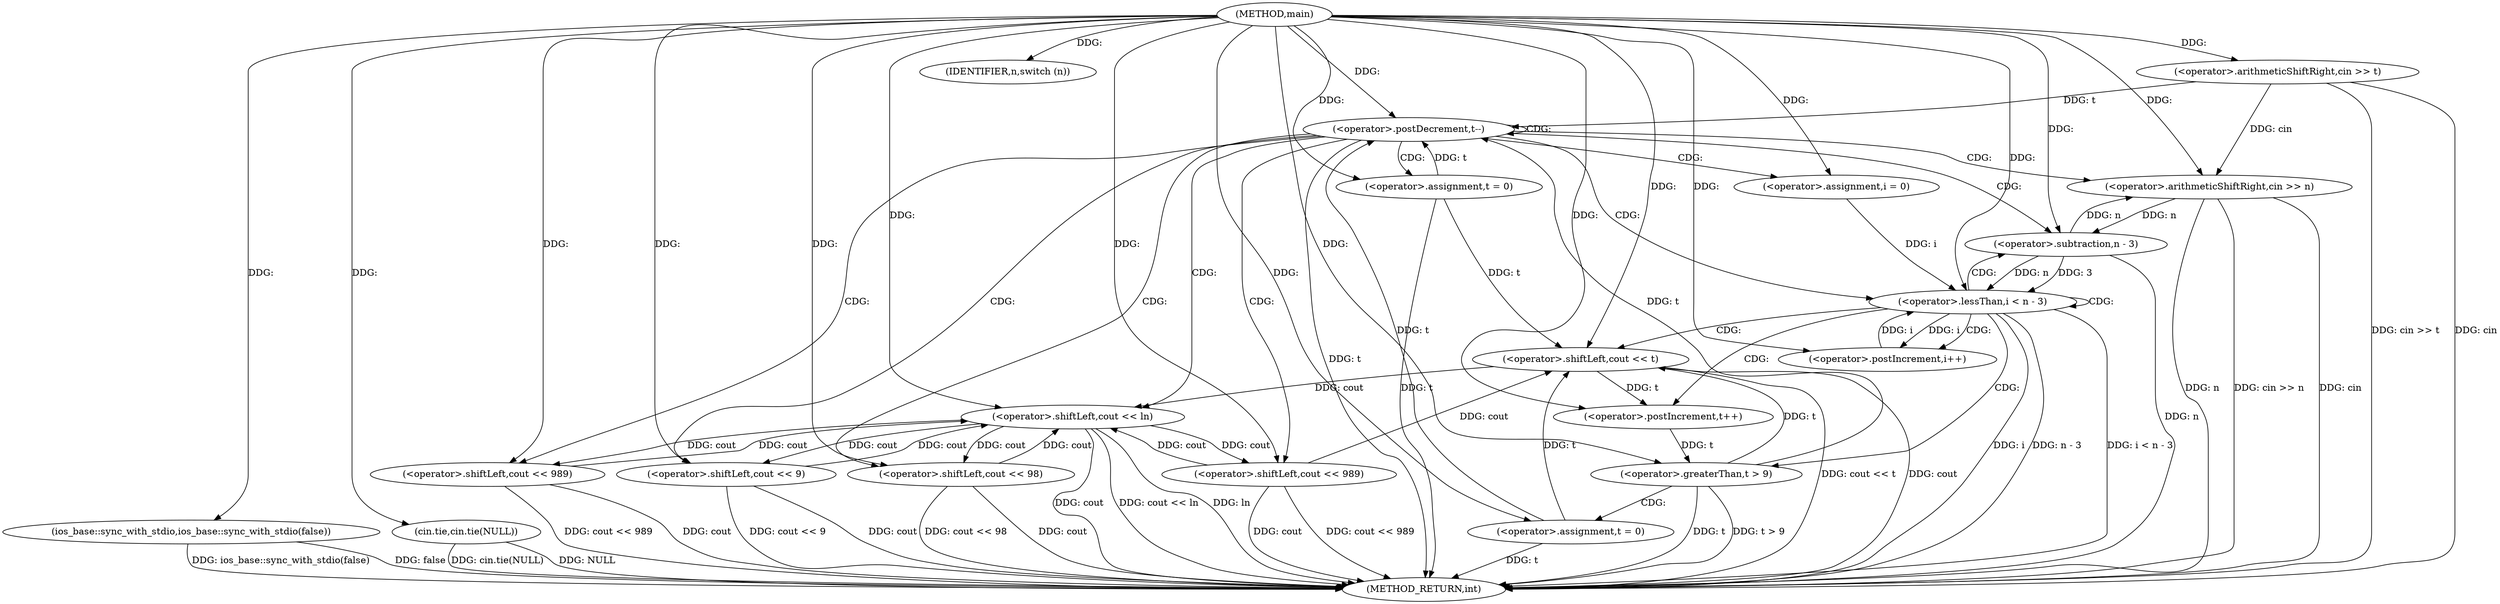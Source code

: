digraph "main" {  
"1000101" [label = "(METHOD,main)" ]
"1000174" [label = "(METHOD_RETURN,int)" ]
"1000103" [label = "(ios_base::sync_with_stdio,ios_base::sync_with_stdio(false))" ]
"1000105" [label = "(cin.tie,cin.tie(NULL))" ]
"1000108" [label = "(<operator>.arithmeticShiftRight,cin >> t)" ]
"1000112" [label = "(<operator>.postDecrement,t--)" ]
"1000116" [label = "(<operator>.arithmeticShiftRight,cin >> n)" ]
"1000171" [label = "(<operator>.shiftLeft,cout << ln)" ]
"1000120" [label = "(IDENTIFIER,n,switch (n))" ]
"1000123" [label = "(<operator>.shiftLeft,cout << 9)" ]
"1000128" [label = "(<operator>.shiftLeft,cout << 98)" ]
"1000133" [label = "(<operator>.shiftLeft,cout << 989)" ]
"1000138" [label = "(<operator>.shiftLeft,cout << 989)" ]
"1000142" [label = "(<operator>.assignment,t = 0)" ]
"1000147" [label = "(<operator>.assignment,i = 0)" ]
"1000150" [label = "(<operator>.lessThan,i < n - 3)" ]
"1000155" [label = "(<operator>.postIncrement,i++)" ]
"1000158" [label = "(<operator>.shiftLeft,cout << t)" ]
"1000161" [label = "(<operator>.postIncrement,t++)" ]
"1000152" [label = "(<operator>.subtraction,n - 3)" ]
"1000164" [label = "(<operator>.greaterThan,t > 9)" ]
"1000167" [label = "(<operator>.assignment,t = 0)" ]
  "1000103" -> "1000174"  [ label = "DDG: ios_base::sync_with_stdio(false)"] 
  "1000105" -> "1000174"  [ label = "DDG: cin.tie(NULL)"] 
  "1000108" -> "1000174"  [ label = "DDG: cin"] 
  "1000108" -> "1000174"  [ label = "DDG: cin >> t"] 
  "1000112" -> "1000174"  [ label = "DDG: t"] 
  "1000116" -> "1000174"  [ label = "DDG: cin"] 
  "1000116" -> "1000174"  [ label = "DDG: n"] 
  "1000116" -> "1000174"  [ label = "DDG: cin >> n"] 
  "1000138" -> "1000174"  [ label = "DDG: cout"] 
  "1000138" -> "1000174"  [ label = "DDG: cout << 989"] 
  "1000142" -> "1000174"  [ label = "DDG: t"] 
  "1000150" -> "1000174"  [ label = "DDG: i"] 
  "1000152" -> "1000174"  [ label = "DDG: n"] 
  "1000150" -> "1000174"  [ label = "DDG: n - 3"] 
  "1000150" -> "1000174"  [ label = "DDG: i < n - 3"] 
  "1000158" -> "1000174"  [ label = "DDG: cout"] 
  "1000158" -> "1000174"  [ label = "DDG: cout << t"] 
  "1000164" -> "1000174"  [ label = "DDG: t"] 
  "1000164" -> "1000174"  [ label = "DDG: t > 9"] 
  "1000167" -> "1000174"  [ label = "DDG: t"] 
  "1000133" -> "1000174"  [ label = "DDG: cout"] 
  "1000133" -> "1000174"  [ label = "DDG: cout << 989"] 
  "1000128" -> "1000174"  [ label = "DDG: cout"] 
  "1000128" -> "1000174"  [ label = "DDG: cout << 98"] 
  "1000123" -> "1000174"  [ label = "DDG: cout"] 
  "1000123" -> "1000174"  [ label = "DDG: cout << 9"] 
  "1000171" -> "1000174"  [ label = "DDG: cout"] 
  "1000171" -> "1000174"  [ label = "DDG: cout << ln"] 
  "1000103" -> "1000174"  [ label = "DDG: false"] 
  "1000105" -> "1000174"  [ label = "DDG: NULL"] 
  "1000171" -> "1000174"  [ label = "DDG: ln"] 
  "1000101" -> "1000103"  [ label = "DDG: "] 
  "1000101" -> "1000105"  [ label = "DDG: "] 
  "1000101" -> "1000108"  [ label = "DDG: "] 
  "1000108" -> "1000112"  [ label = "DDG: t"] 
  "1000142" -> "1000112"  [ label = "DDG: t"] 
  "1000164" -> "1000112"  [ label = "DDG: t"] 
  "1000167" -> "1000112"  [ label = "DDG: t"] 
  "1000101" -> "1000112"  [ label = "DDG: "] 
  "1000108" -> "1000116"  [ label = "DDG: cin"] 
  "1000101" -> "1000116"  [ label = "DDG: "] 
  "1000152" -> "1000116"  [ label = "DDG: n"] 
  "1000101" -> "1000120"  [ label = "DDG: "] 
  "1000138" -> "1000171"  [ label = "DDG: cout"] 
  "1000158" -> "1000171"  [ label = "DDG: cout"] 
  "1000133" -> "1000171"  [ label = "DDG: cout"] 
  "1000128" -> "1000171"  [ label = "DDG: cout"] 
  "1000123" -> "1000171"  [ label = "DDG: cout"] 
  "1000101" -> "1000171"  [ label = "DDG: "] 
  "1000101" -> "1000142"  [ label = "DDG: "] 
  "1000171" -> "1000123"  [ label = "DDG: cout"] 
  "1000101" -> "1000123"  [ label = "DDG: "] 
  "1000171" -> "1000128"  [ label = "DDG: cout"] 
  "1000101" -> "1000128"  [ label = "DDG: "] 
  "1000171" -> "1000133"  [ label = "DDG: cout"] 
  "1000101" -> "1000133"  [ label = "DDG: "] 
  "1000171" -> "1000138"  [ label = "DDG: cout"] 
  "1000101" -> "1000138"  [ label = "DDG: "] 
  "1000101" -> "1000147"  [ label = "DDG: "] 
  "1000147" -> "1000150"  [ label = "DDG: i"] 
  "1000155" -> "1000150"  [ label = "DDG: i"] 
  "1000101" -> "1000150"  [ label = "DDG: "] 
  "1000152" -> "1000150"  [ label = "DDG: 3"] 
  "1000152" -> "1000150"  [ label = "DDG: n"] 
  "1000150" -> "1000155"  [ label = "DDG: i"] 
  "1000101" -> "1000155"  [ label = "DDG: "] 
  "1000116" -> "1000152"  [ label = "DDG: n"] 
  "1000101" -> "1000152"  [ label = "DDG: "] 
  "1000138" -> "1000158"  [ label = "DDG: cout"] 
  "1000101" -> "1000158"  [ label = "DDG: "] 
  "1000142" -> "1000158"  [ label = "DDG: t"] 
  "1000164" -> "1000158"  [ label = "DDG: t"] 
  "1000167" -> "1000158"  [ label = "DDG: t"] 
  "1000158" -> "1000161"  [ label = "DDG: t"] 
  "1000101" -> "1000161"  [ label = "DDG: "] 
  "1000101" -> "1000167"  [ label = "DDG: "] 
  "1000161" -> "1000164"  [ label = "DDG: t"] 
  "1000101" -> "1000164"  [ label = "DDG: "] 
  "1000112" -> "1000116"  [ label = "CDG: "] 
  "1000112" -> "1000142"  [ label = "CDG: "] 
  "1000112" -> "1000128"  [ label = "CDG: "] 
  "1000112" -> "1000152"  [ label = "CDG: "] 
  "1000112" -> "1000150"  [ label = "CDG: "] 
  "1000112" -> "1000133"  [ label = "CDG: "] 
  "1000112" -> "1000123"  [ label = "CDG: "] 
  "1000112" -> "1000147"  [ label = "CDG: "] 
  "1000112" -> "1000138"  [ label = "CDG: "] 
  "1000112" -> "1000112"  [ label = "CDG: "] 
  "1000112" -> "1000171"  [ label = "CDG: "] 
  "1000150" -> "1000164"  [ label = "CDG: "] 
  "1000150" -> "1000161"  [ label = "CDG: "] 
  "1000150" -> "1000152"  [ label = "CDG: "] 
  "1000150" -> "1000150"  [ label = "CDG: "] 
  "1000150" -> "1000158"  [ label = "CDG: "] 
  "1000150" -> "1000155"  [ label = "CDG: "] 
  "1000164" -> "1000167"  [ label = "CDG: "] 
}
